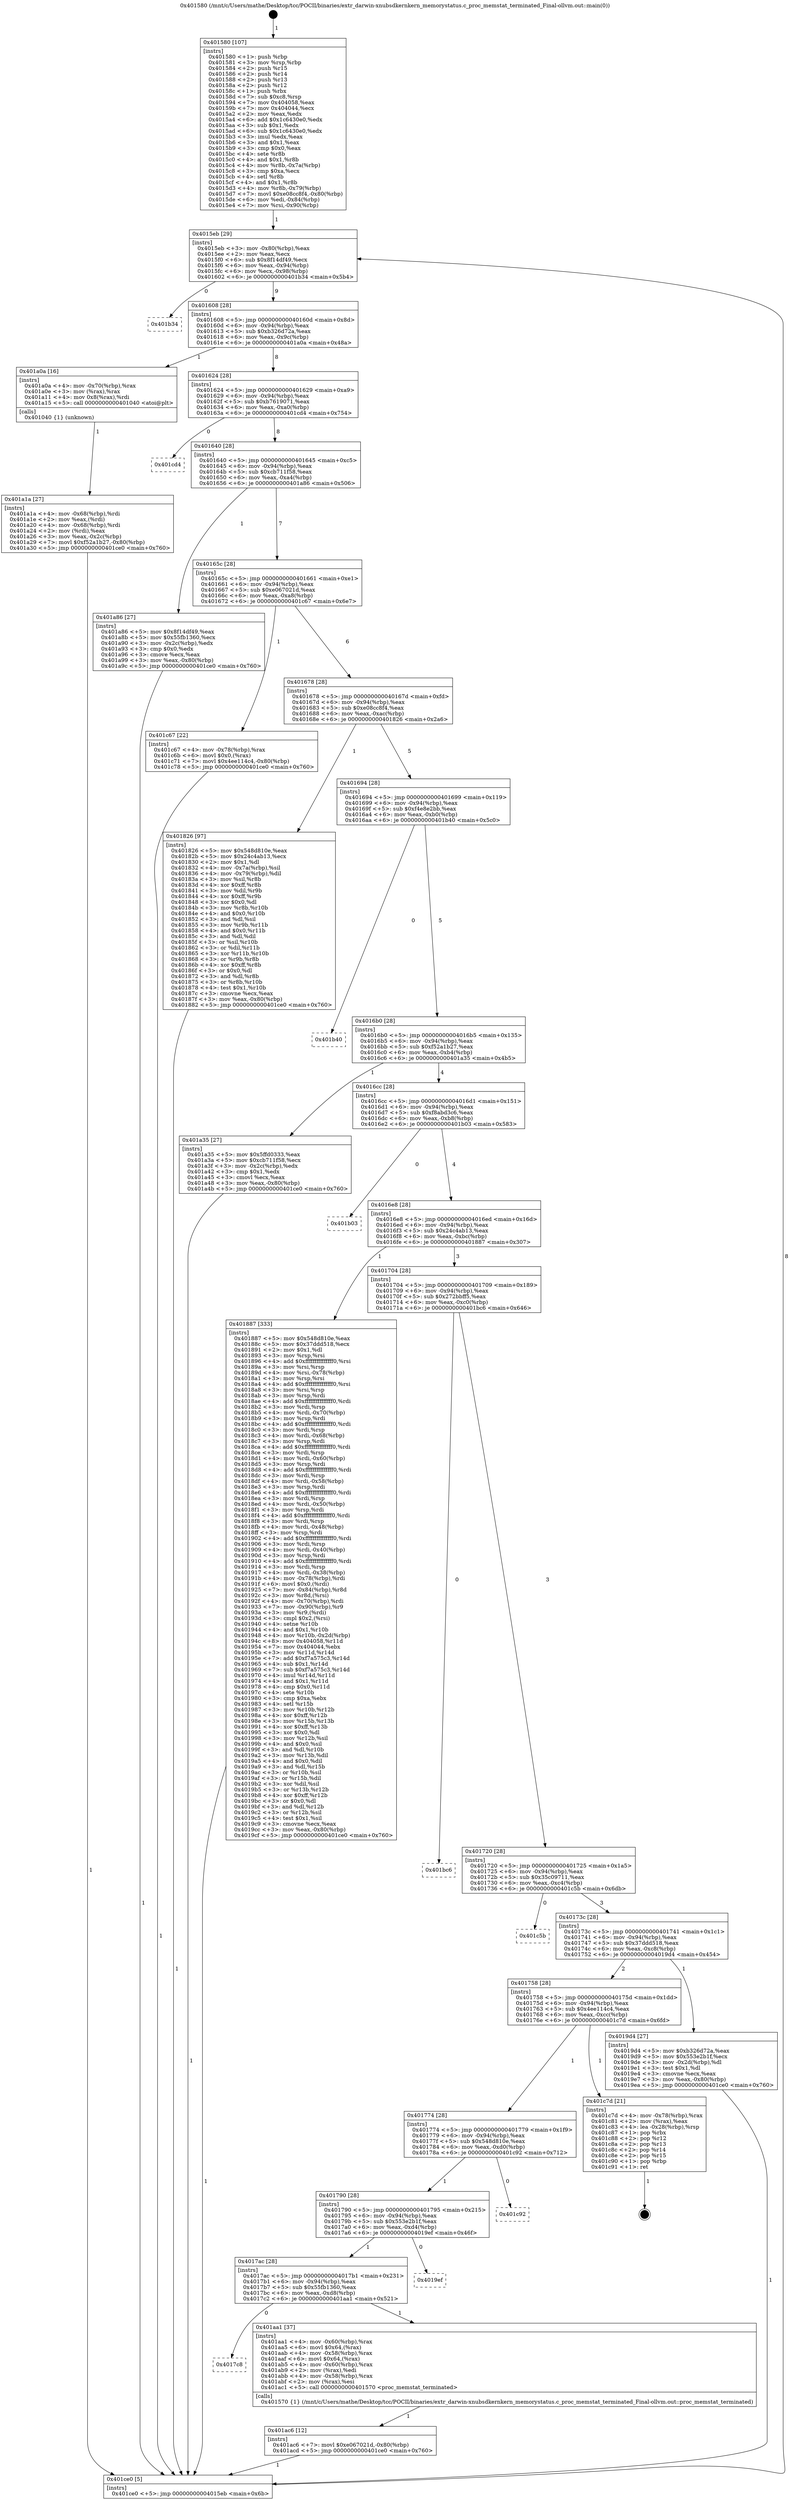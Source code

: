 digraph "0x401580" {
  label = "0x401580 (/mnt/c/Users/mathe/Desktop/tcc/POCII/binaries/extr_darwin-xnubsdkernkern_memorystatus.c_proc_memstat_terminated_Final-ollvm.out::main(0))"
  labelloc = "t"
  node[shape=record]

  Entry [label="",width=0.3,height=0.3,shape=circle,fillcolor=black,style=filled]
  "0x4015eb" [label="{
     0x4015eb [29]\l
     | [instrs]\l
     &nbsp;&nbsp;0x4015eb \<+3\>: mov -0x80(%rbp),%eax\l
     &nbsp;&nbsp;0x4015ee \<+2\>: mov %eax,%ecx\l
     &nbsp;&nbsp;0x4015f0 \<+6\>: sub $0x8f14df49,%ecx\l
     &nbsp;&nbsp;0x4015f6 \<+6\>: mov %eax,-0x94(%rbp)\l
     &nbsp;&nbsp;0x4015fc \<+6\>: mov %ecx,-0x98(%rbp)\l
     &nbsp;&nbsp;0x401602 \<+6\>: je 0000000000401b34 \<main+0x5b4\>\l
  }"]
  "0x401b34" [label="{
     0x401b34\l
  }", style=dashed]
  "0x401608" [label="{
     0x401608 [28]\l
     | [instrs]\l
     &nbsp;&nbsp;0x401608 \<+5\>: jmp 000000000040160d \<main+0x8d\>\l
     &nbsp;&nbsp;0x40160d \<+6\>: mov -0x94(%rbp),%eax\l
     &nbsp;&nbsp;0x401613 \<+5\>: sub $0xb326d72a,%eax\l
     &nbsp;&nbsp;0x401618 \<+6\>: mov %eax,-0x9c(%rbp)\l
     &nbsp;&nbsp;0x40161e \<+6\>: je 0000000000401a0a \<main+0x48a\>\l
  }"]
  Exit [label="",width=0.3,height=0.3,shape=circle,fillcolor=black,style=filled,peripheries=2]
  "0x401a0a" [label="{
     0x401a0a [16]\l
     | [instrs]\l
     &nbsp;&nbsp;0x401a0a \<+4\>: mov -0x70(%rbp),%rax\l
     &nbsp;&nbsp;0x401a0e \<+3\>: mov (%rax),%rax\l
     &nbsp;&nbsp;0x401a11 \<+4\>: mov 0x8(%rax),%rdi\l
     &nbsp;&nbsp;0x401a15 \<+5\>: call 0000000000401040 \<atoi@plt\>\l
     | [calls]\l
     &nbsp;&nbsp;0x401040 \{1\} (unknown)\l
  }"]
  "0x401624" [label="{
     0x401624 [28]\l
     | [instrs]\l
     &nbsp;&nbsp;0x401624 \<+5\>: jmp 0000000000401629 \<main+0xa9\>\l
     &nbsp;&nbsp;0x401629 \<+6\>: mov -0x94(%rbp),%eax\l
     &nbsp;&nbsp;0x40162f \<+5\>: sub $0xb7619071,%eax\l
     &nbsp;&nbsp;0x401634 \<+6\>: mov %eax,-0xa0(%rbp)\l
     &nbsp;&nbsp;0x40163a \<+6\>: je 0000000000401cd4 \<main+0x754\>\l
  }"]
  "0x401ac6" [label="{
     0x401ac6 [12]\l
     | [instrs]\l
     &nbsp;&nbsp;0x401ac6 \<+7\>: movl $0xe067021d,-0x80(%rbp)\l
     &nbsp;&nbsp;0x401acd \<+5\>: jmp 0000000000401ce0 \<main+0x760\>\l
  }"]
  "0x401cd4" [label="{
     0x401cd4\l
  }", style=dashed]
  "0x401640" [label="{
     0x401640 [28]\l
     | [instrs]\l
     &nbsp;&nbsp;0x401640 \<+5\>: jmp 0000000000401645 \<main+0xc5\>\l
     &nbsp;&nbsp;0x401645 \<+6\>: mov -0x94(%rbp),%eax\l
     &nbsp;&nbsp;0x40164b \<+5\>: sub $0xcb711f58,%eax\l
     &nbsp;&nbsp;0x401650 \<+6\>: mov %eax,-0xa4(%rbp)\l
     &nbsp;&nbsp;0x401656 \<+6\>: je 0000000000401a86 \<main+0x506\>\l
  }"]
  "0x4017c8" [label="{
     0x4017c8\l
  }", style=dashed]
  "0x401a86" [label="{
     0x401a86 [27]\l
     | [instrs]\l
     &nbsp;&nbsp;0x401a86 \<+5\>: mov $0x8f14df49,%eax\l
     &nbsp;&nbsp;0x401a8b \<+5\>: mov $0x55fb1360,%ecx\l
     &nbsp;&nbsp;0x401a90 \<+3\>: mov -0x2c(%rbp),%edx\l
     &nbsp;&nbsp;0x401a93 \<+3\>: cmp $0x0,%edx\l
     &nbsp;&nbsp;0x401a96 \<+3\>: cmove %ecx,%eax\l
     &nbsp;&nbsp;0x401a99 \<+3\>: mov %eax,-0x80(%rbp)\l
     &nbsp;&nbsp;0x401a9c \<+5\>: jmp 0000000000401ce0 \<main+0x760\>\l
  }"]
  "0x40165c" [label="{
     0x40165c [28]\l
     | [instrs]\l
     &nbsp;&nbsp;0x40165c \<+5\>: jmp 0000000000401661 \<main+0xe1\>\l
     &nbsp;&nbsp;0x401661 \<+6\>: mov -0x94(%rbp),%eax\l
     &nbsp;&nbsp;0x401667 \<+5\>: sub $0xe067021d,%eax\l
     &nbsp;&nbsp;0x40166c \<+6\>: mov %eax,-0xa8(%rbp)\l
     &nbsp;&nbsp;0x401672 \<+6\>: je 0000000000401c67 \<main+0x6e7\>\l
  }"]
  "0x401aa1" [label="{
     0x401aa1 [37]\l
     | [instrs]\l
     &nbsp;&nbsp;0x401aa1 \<+4\>: mov -0x60(%rbp),%rax\l
     &nbsp;&nbsp;0x401aa5 \<+6\>: movl $0x64,(%rax)\l
     &nbsp;&nbsp;0x401aab \<+4\>: mov -0x58(%rbp),%rax\l
     &nbsp;&nbsp;0x401aaf \<+6\>: movl $0x64,(%rax)\l
     &nbsp;&nbsp;0x401ab5 \<+4\>: mov -0x60(%rbp),%rax\l
     &nbsp;&nbsp;0x401ab9 \<+2\>: mov (%rax),%edi\l
     &nbsp;&nbsp;0x401abb \<+4\>: mov -0x58(%rbp),%rax\l
     &nbsp;&nbsp;0x401abf \<+2\>: mov (%rax),%esi\l
     &nbsp;&nbsp;0x401ac1 \<+5\>: call 0000000000401570 \<proc_memstat_terminated\>\l
     | [calls]\l
     &nbsp;&nbsp;0x401570 \{1\} (/mnt/c/Users/mathe/Desktop/tcc/POCII/binaries/extr_darwin-xnubsdkernkern_memorystatus.c_proc_memstat_terminated_Final-ollvm.out::proc_memstat_terminated)\l
  }"]
  "0x401c67" [label="{
     0x401c67 [22]\l
     | [instrs]\l
     &nbsp;&nbsp;0x401c67 \<+4\>: mov -0x78(%rbp),%rax\l
     &nbsp;&nbsp;0x401c6b \<+6\>: movl $0x0,(%rax)\l
     &nbsp;&nbsp;0x401c71 \<+7\>: movl $0x4ee114c4,-0x80(%rbp)\l
     &nbsp;&nbsp;0x401c78 \<+5\>: jmp 0000000000401ce0 \<main+0x760\>\l
  }"]
  "0x401678" [label="{
     0x401678 [28]\l
     | [instrs]\l
     &nbsp;&nbsp;0x401678 \<+5\>: jmp 000000000040167d \<main+0xfd\>\l
     &nbsp;&nbsp;0x40167d \<+6\>: mov -0x94(%rbp),%eax\l
     &nbsp;&nbsp;0x401683 \<+5\>: sub $0xe08cc8f4,%eax\l
     &nbsp;&nbsp;0x401688 \<+6\>: mov %eax,-0xac(%rbp)\l
     &nbsp;&nbsp;0x40168e \<+6\>: je 0000000000401826 \<main+0x2a6\>\l
  }"]
  "0x4017ac" [label="{
     0x4017ac [28]\l
     | [instrs]\l
     &nbsp;&nbsp;0x4017ac \<+5\>: jmp 00000000004017b1 \<main+0x231\>\l
     &nbsp;&nbsp;0x4017b1 \<+6\>: mov -0x94(%rbp),%eax\l
     &nbsp;&nbsp;0x4017b7 \<+5\>: sub $0x55fb1360,%eax\l
     &nbsp;&nbsp;0x4017bc \<+6\>: mov %eax,-0xd8(%rbp)\l
     &nbsp;&nbsp;0x4017c2 \<+6\>: je 0000000000401aa1 \<main+0x521\>\l
  }"]
  "0x401826" [label="{
     0x401826 [97]\l
     | [instrs]\l
     &nbsp;&nbsp;0x401826 \<+5\>: mov $0x548d810e,%eax\l
     &nbsp;&nbsp;0x40182b \<+5\>: mov $0x24c4ab13,%ecx\l
     &nbsp;&nbsp;0x401830 \<+2\>: mov $0x1,%dl\l
     &nbsp;&nbsp;0x401832 \<+4\>: mov -0x7a(%rbp),%sil\l
     &nbsp;&nbsp;0x401836 \<+4\>: mov -0x79(%rbp),%dil\l
     &nbsp;&nbsp;0x40183a \<+3\>: mov %sil,%r8b\l
     &nbsp;&nbsp;0x40183d \<+4\>: xor $0xff,%r8b\l
     &nbsp;&nbsp;0x401841 \<+3\>: mov %dil,%r9b\l
     &nbsp;&nbsp;0x401844 \<+4\>: xor $0xff,%r9b\l
     &nbsp;&nbsp;0x401848 \<+3\>: xor $0x0,%dl\l
     &nbsp;&nbsp;0x40184b \<+3\>: mov %r8b,%r10b\l
     &nbsp;&nbsp;0x40184e \<+4\>: and $0x0,%r10b\l
     &nbsp;&nbsp;0x401852 \<+3\>: and %dl,%sil\l
     &nbsp;&nbsp;0x401855 \<+3\>: mov %r9b,%r11b\l
     &nbsp;&nbsp;0x401858 \<+4\>: and $0x0,%r11b\l
     &nbsp;&nbsp;0x40185c \<+3\>: and %dl,%dil\l
     &nbsp;&nbsp;0x40185f \<+3\>: or %sil,%r10b\l
     &nbsp;&nbsp;0x401862 \<+3\>: or %dil,%r11b\l
     &nbsp;&nbsp;0x401865 \<+3\>: xor %r11b,%r10b\l
     &nbsp;&nbsp;0x401868 \<+3\>: or %r9b,%r8b\l
     &nbsp;&nbsp;0x40186b \<+4\>: xor $0xff,%r8b\l
     &nbsp;&nbsp;0x40186f \<+3\>: or $0x0,%dl\l
     &nbsp;&nbsp;0x401872 \<+3\>: and %dl,%r8b\l
     &nbsp;&nbsp;0x401875 \<+3\>: or %r8b,%r10b\l
     &nbsp;&nbsp;0x401878 \<+4\>: test $0x1,%r10b\l
     &nbsp;&nbsp;0x40187c \<+3\>: cmovne %ecx,%eax\l
     &nbsp;&nbsp;0x40187f \<+3\>: mov %eax,-0x80(%rbp)\l
     &nbsp;&nbsp;0x401882 \<+5\>: jmp 0000000000401ce0 \<main+0x760\>\l
  }"]
  "0x401694" [label="{
     0x401694 [28]\l
     | [instrs]\l
     &nbsp;&nbsp;0x401694 \<+5\>: jmp 0000000000401699 \<main+0x119\>\l
     &nbsp;&nbsp;0x401699 \<+6\>: mov -0x94(%rbp),%eax\l
     &nbsp;&nbsp;0x40169f \<+5\>: sub $0xf4e8e2bb,%eax\l
     &nbsp;&nbsp;0x4016a4 \<+6\>: mov %eax,-0xb0(%rbp)\l
     &nbsp;&nbsp;0x4016aa \<+6\>: je 0000000000401b40 \<main+0x5c0\>\l
  }"]
  "0x401ce0" [label="{
     0x401ce0 [5]\l
     | [instrs]\l
     &nbsp;&nbsp;0x401ce0 \<+5\>: jmp 00000000004015eb \<main+0x6b\>\l
  }"]
  "0x401580" [label="{
     0x401580 [107]\l
     | [instrs]\l
     &nbsp;&nbsp;0x401580 \<+1\>: push %rbp\l
     &nbsp;&nbsp;0x401581 \<+3\>: mov %rsp,%rbp\l
     &nbsp;&nbsp;0x401584 \<+2\>: push %r15\l
     &nbsp;&nbsp;0x401586 \<+2\>: push %r14\l
     &nbsp;&nbsp;0x401588 \<+2\>: push %r13\l
     &nbsp;&nbsp;0x40158a \<+2\>: push %r12\l
     &nbsp;&nbsp;0x40158c \<+1\>: push %rbx\l
     &nbsp;&nbsp;0x40158d \<+7\>: sub $0xc8,%rsp\l
     &nbsp;&nbsp;0x401594 \<+7\>: mov 0x404058,%eax\l
     &nbsp;&nbsp;0x40159b \<+7\>: mov 0x404044,%ecx\l
     &nbsp;&nbsp;0x4015a2 \<+2\>: mov %eax,%edx\l
     &nbsp;&nbsp;0x4015a4 \<+6\>: add $0x1c6430e0,%edx\l
     &nbsp;&nbsp;0x4015aa \<+3\>: sub $0x1,%edx\l
     &nbsp;&nbsp;0x4015ad \<+6\>: sub $0x1c6430e0,%edx\l
     &nbsp;&nbsp;0x4015b3 \<+3\>: imul %edx,%eax\l
     &nbsp;&nbsp;0x4015b6 \<+3\>: and $0x1,%eax\l
     &nbsp;&nbsp;0x4015b9 \<+3\>: cmp $0x0,%eax\l
     &nbsp;&nbsp;0x4015bc \<+4\>: sete %r8b\l
     &nbsp;&nbsp;0x4015c0 \<+4\>: and $0x1,%r8b\l
     &nbsp;&nbsp;0x4015c4 \<+4\>: mov %r8b,-0x7a(%rbp)\l
     &nbsp;&nbsp;0x4015c8 \<+3\>: cmp $0xa,%ecx\l
     &nbsp;&nbsp;0x4015cb \<+4\>: setl %r8b\l
     &nbsp;&nbsp;0x4015cf \<+4\>: and $0x1,%r8b\l
     &nbsp;&nbsp;0x4015d3 \<+4\>: mov %r8b,-0x79(%rbp)\l
     &nbsp;&nbsp;0x4015d7 \<+7\>: movl $0xe08cc8f4,-0x80(%rbp)\l
     &nbsp;&nbsp;0x4015de \<+6\>: mov %edi,-0x84(%rbp)\l
     &nbsp;&nbsp;0x4015e4 \<+7\>: mov %rsi,-0x90(%rbp)\l
  }"]
  "0x4019ef" [label="{
     0x4019ef\l
  }", style=dashed]
  "0x401b40" [label="{
     0x401b40\l
  }", style=dashed]
  "0x4016b0" [label="{
     0x4016b0 [28]\l
     | [instrs]\l
     &nbsp;&nbsp;0x4016b0 \<+5\>: jmp 00000000004016b5 \<main+0x135\>\l
     &nbsp;&nbsp;0x4016b5 \<+6\>: mov -0x94(%rbp),%eax\l
     &nbsp;&nbsp;0x4016bb \<+5\>: sub $0xf52a1b27,%eax\l
     &nbsp;&nbsp;0x4016c0 \<+6\>: mov %eax,-0xb4(%rbp)\l
     &nbsp;&nbsp;0x4016c6 \<+6\>: je 0000000000401a35 \<main+0x4b5\>\l
  }"]
  "0x401790" [label="{
     0x401790 [28]\l
     | [instrs]\l
     &nbsp;&nbsp;0x401790 \<+5\>: jmp 0000000000401795 \<main+0x215\>\l
     &nbsp;&nbsp;0x401795 \<+6\>: mov -0x94(%rbp),%eax\l
     &nbsp;&nbsp;0x40179b \<+5\>: sub $0x553e2b1f,%eax\l
     &nbsp;&nbsp;0x4017a0 \<+6\>: mov %eax,-0xd4(%rbp)\l
     &nbsp;&nbsp;0x4017a6 \<+6\>: je 00000000004019ef \<main+0x46f\>\l
  }"]
  "0x401a35" [label="{
     0x401a35 [27]\l
     | [instrs]\l
     &nbsp;&nbsp;0x401a35 \<+5\>: mov $0x5ffd0333,%eax\l
     &nbsp;&nbsp;0x401a3a \<+5\>: mov $0xcb711f58,%ecx\l
     &nbsp;&nbsp;0x401a3f \<+3\>: mov -0x2c(%rbp),%edx\l
     &nbsp;&nbsp;0x401a42 \<+3\>: cmp $0x1,%edx\l
     &nbsp;&nbsp;0x401a45 \<+3\>: cmovl %ecx,%eax\l
     &nbsp;&nbsp;0x401a48 \<+3\>: mov %eax,-0x80(%rbp)\l
     &nbsp;&nbsp;0x401a4b \<+5\>: jmp 0000000000401ce0 \<main+0x760\>\l
  }"]
  "0x4016cc" [label="{
     0x4016cc [28]\l
     | [instrs]\l
     &nbsp;&nbsp;0x4016cc \<+5\>: jmp 00000000004016d1 \<main+0x151\>\l
     &nbsp;&nbsp;0x4016d1 \<+6\>: mov -0x94(%rbp),%eax\l
     &nbsp;&nbsp;0x4016d7 \<+5\>: sub $0xf8abd3c6,%eax\l
     &nbsp;&nbsp;0x4016dc \<+6\>: mov %eax,-0xb8(%rbp)\l
     &nbsp;&nbsp;0x4016e2 \<+6\>: je 0000000000401b03 \<main+0x583\>\l
  }"]
  "0x401c92" [label="{
     0x401c92\l
  }", style=dashed]
  "0x401b03" [label="{
     0x401b03\l
  }", style=dashed]
  "0x4016e8" [label="{
     0x4016e8 [28]\l
     | [instrs]\l
     &nbsp;&nbsp;0x4016e8 \<+5\>: jmp 00000000004016ed \<main+0x16d\>\l
     &nbsp;&nbsp;0x4016ed \<+6\>: mov -0x94(%rbp),%eax\l
     &nbsp;&nbsp;0x4016f3 \<+5\>: sub $0x24c4ab13,%eax\l
     &nbsp;&nbsp;0x4016f8 \<+6\>: mov %eax,-0xbc(%rbp)\l
     &nbsp;&nbsp;0x4016fe \<+6\>: je 0000000000401887 \<main+0x307\>\l
  }"]
  "0x401774" [label="{
     0x401774 [28]\l
     | [instrs]\l
     &nbsp;&nbsp;0x401774 \<+5\>: jmp 0000000000401779 \<main+0x1f9\>\l
     &nbsp;&nbsp;0x401779 \<+6\>: mov -0x94(%rbp),%eax\l
     &nbsp;&nbsp;0x40177f \<+5\>: sub $0x548d810e,%eax\l
     &nbsp;&nbsp;0x401784 \<+6\>: mov %eax,-0xd0(%rbp)\l
     &nbsp;&nbsp;0x40178a \<+6\>: je 0000000000401c92 \<main+0x712\>\l
  }"]
  "0x401887" [label="{
     0x401887 [333]\l
     | [instrs]\l
     &nbsp;&nbsp;0x401887 \<+5\>: mov $0x548d810e,%eax\l
     &nbsp;&nbsp;0x40188c \<+5\>: mov $0x37ddd518,%ecx\l
     &nbsp;&nbsp;0x401891 \<+2\>: mov $0x1,%dl\l
     &nbsp;&nbsp;0x401893 \<+3\>: mov %rsp,%rsi\l
     &nbsp;&nbsp;0x401896 \<+4\>: add $0xfffffffffffffff0,%rsi\l
     &nbsp;&nbsp;0x40189a \<+3\>: mov %rsi,%rsp\l
     &nbsp;&nbsp;0x40189d \<+4\>: mov %rsi,-0x78(%rbp)\l
     &nbsp;&nbsp;0x4018a1 \<+3\>: mov %rsp,%rsi\l
     &nbsp;&nbsp;0x4018a4 \<+4\>: add $0xfffffffffffffff0,%rsi\l
     &nbsp;&nbsp;0x4018a8 \<+3\>: mov %rsi,%rsp\l
     &nbsp;&nbsp;0x4018ab \<+3\>: mov %rsp,%rdi\l
     &nbsp;&nbsp;0x4018ae \<+4\>: add $0xfffffffffffffff0,%rdi\l
     &nbsp;&nbsp;0x4018b2 \<+3\>: mov %rdi,%rsp\l
     &nbsp;&nbsp;0x4018b5 \<+4\>: mov %rdi,-0x70(%rbp)\l
     &nbsp;&nbsp;0x4018b9 \<+3\>: mov %rsp,%rdi\l
     &nbsp;&nbsp;0x4018bc \<+4\>: add $0xfffffffffffffff0,%rdi\l
     &nbsp;&nbsp;0x4018c0 \<+3\>: mov %rdi,%rsp\l
     &nbsp;&nbsp;0x4018c3 \<+4\>: mov %rdi,-0x68(%rbp)\l
     &nbsp;&nbsp;0x4018c7 \<+3\>: mov %rsp,%rdi\l
     &nbsp;&nbsp;0x4018ca \<+4\>: add $0xfffffffffffffff0,%rdi\l
     &nbsp;&nbsp;0x4018ce \<+3\>: mov %rdi,%rsp\l
     &nbsp;&nbsp;0x4018d1 \<+4\>: mov %rdi,-0x60(%rbp)\l
     &nbsp;&nbsp;0x4018d5 \<+3\>: mov %rsp,%rdi\l
     &nbsp;&nbsp;0x4018d8 \<+4\>: add $0xfffffffffffffff0,%rdi\l
     &nbsp;&nbsp;0x4018dc \<+3\>: mov %rdi,%rsp\l
     &nbsp;&nbsp;0x4018df \<+4\>: mov %rdi,-0x58(%rbp)\l
     &nbsp;&nbsp;0x4018e3 \<+3\>: mov %rsp,%rdi\l
     &nbsp;&nbsp;0x4018e6 \<+4\>: add $0xfffffffffffffff0,%rdi\l
     &nbsp;&nbsp;0x4018ea \<+3\>: mov %rdi,%rsp\l
     &nbsp;&nbsp;0x4018ed \<+4\>: mov %rdi,-0x50(%rbp)\l
     &nbsp;&nbsp;0x4018f1 \<+3\>: mov %rsp,%rdi\l
     &nbsp;&nbsp;0x4018f4 \<+4\>: add $0xfffffffffffffff0,%rdi\l
     &nbsp;&nbsp;0x4018f8 \<+3\>: mov %rdi,%rsp\l
     &nbsp;&nbsp;0x4018fb \<+4\>: mov %rdi,-0x48(%rbp)\l
     &nbsp;&nbsp;0x4018ff \<+3\>: mov %rsp,%rdi\l
     &nbsp;&nbsp;0x401902 \<+4\>: add $0xfffffffffffffff0,%rdi\l
     &nbsp;&nbsp;0x401906 \<+3\>: mov %rdi,%rsp\l
     &nbsp;&nbsp;0x401909 \<+4\>: mov %rdi,-0x40(%rbp)\l
     &nbsp;&nbsp;0x40190d \<+3\>: mov %rsp,%rdi\l
     &nbsp;&nbsp;0x401910 \<+4\>: add $0xfffffffffffffff0,%rdi\l
     &nbsp;&nbsp;0x401914 \<+3\>: mov %rdi,%rsp\l
     &nbsp;&nbsp;0x401917 \<+4\>: mov %rdi,-0x38(%rbp)\l
     &nbsp;&nbsp;0x40191b \<+4\>: mov -0x78(%rbp),%rdi\l
     &nbsp;&nbsp;0x40191f \<+6\>: movl $0x0,(%rdi)\l
     &nbsp;&nbsp;0x401925 \<+7\>: mov -0x84(%rbp),%r8d\l
     &nbsp;&nbsp;0x40192c \<+3\>: mov %r8d,(%rsi)\l
     &nbsp;&nbsp;0x40192f \<+4\>: mov -0x70(%rbp),%rdi\l
     &nbsp;&nbsp;0x401933 \<+7\>: mov -0x90(%rbp),%r9\l
     &nbsp;&nbsp;0x40193a \<+3\>: mov %r9,(%rdi)\l
     &nbsp;&nbsp;0x40193d \<+3\>: cmpl $0x2,(%rsi)\l
     &nbsp;&nbsp;0x401940 \<+4\>: setne %r10b\l
     &nbsp;&nbsp;0x401944 \<+4\>: and $0x1,%r10b\l
     &nbsp;&nbsp;0x401948 \<+4\>: mov %r10b,-0x2d(%rbp)\l
     &nbsp;&nbsp;0x40194c \<+8\>: mov 0x404058,%r11d\l
     &nbsp;&nbsp;0x401954 \<+7\>: mov 0x404044,%ebx\l
     &nbsp;&nbsp;0x40195b \<+3\>: mov %r11d,%r14d\l
     &nbsp;&nbsp;0x40195e \<+7\>: add $0xf7a575c3,%r14d\l
     &nbsp;&nbsp;0x401965 \<+4\>: sub $0x1,%r14d\l
     &nbsp;&nbsp;0x401969 \<+7\>: sub $0xf7a575c3,%r14d\l
     &nbsp;&nbsp;0x401970 \<+4\>: imul %r14d,%r11d\l
     &nbsp;&nbsp;0x401974 \<+4\>: and $0x1,%r11d\l
     &nbsp;&nbsp;0x401978 \<+4\>: cmp $0x0,%r11d\l
     &nbsp;&nbsp;0x40197c \<+4\>: sete %r10b\l
     &nbsp;&nbsp;0x401980 \<+3\>: cmp $0xa,%ebx\l
     &nbsp;&nbsp;0x401983 \<+4\>: setl %r15b\l
     &nbsp;&nbsp;0x401987 \<+3\>: mov %r10b,%r12b\l
     &nbsp;&nbsp;0x40198a \<+4\>: xor $0xff,%r12b\l
     &nbsp;&nbsp;0x40198e \<+3\>: mov %r15b,%r13b\l
     &nbsp;&nbsp;0x401991 \<+4\>: xor $0xff,%r13b\l
     &nbsp;&nbsp;0x401995 \<+3\>: xor $0x0,%dl\l
     &nbsp;&nbsp;0x401998 \<+3\>: mov %r12b,%sil\l
     &nbsp;&nbsp;0x40199b \<+4\>: and $0x0,%sil\l
     &nbsp;&nbsp;0x40199f \<+3\>: and %dl,%r10b\l
     &nbsp;&nbsp;0x4019a2 \<+3\>: mov %r13b,%dil\l
     &nbsp;&nbsp;0x4019a5 \<+4\>: and $0x0,%dil\l
     &nbsp;&nbsp;0x4019a9 \<+3\>: and %dl,%r15b\l
     &nbsp;&nbsp;0x4019ac \<+3\>: or %r10b,%sil\l
     &nbsp;&nbsp;0x4019af \<+3\>: or %r15b,%dil\l
     &nbsp;&nbsp;0x4019b2 \<+3\>: xor %dil,%sil\l
     &nbsp;&nbsp;0x4019b5 \<+3\>: or %r13b,%r12b\l
     &nbsp;&nbsp;0x4019b8 \<+4\>: xor $0xff,%r12b\l
     &nbsp;&nbsp;0x4019bc \<+3\>: or $0x0,%dl\l
     &nbsp;&nbsp;0x4019bf \<+3\>: and %dl,%r12b\l
     &nbsp;&nbsp;0x4019c2 \<+3\>: or %r12b,%sil\l
     &nbsp;&nbsp;0x4019c5 \<+4\>: test $0x1,%sil\l
     &nbsp;&nbsp;0x4019c9 \<+3\>: cmovne %ecx,%eax\l
     &nbsp;&nbsp;0x4019cc \<+3\>: mov %eax,-0x80(%rbp)\l
     &nbsp;&nbsp;0x4019cf \<+5\>: jmp 0000000000401ce0 \<main+0x760\>\l
  }"]
  "0x401704" [label="{
     0x401704 [28]\l
     | [instrs]\l
     &nbsp;&nbsp;0x401704 \<+5\>: jmp 0000000000401709 \<main+0x189\>\l
     &nbsp;&nbsp;0x401709 \<+6\>: mov -0x94(%rbp),%eax\l
     &nbsp;&nbsp;0x40170f \<+5\>: sub $0x272bbff5,%eax\l
     &nbsp;&nbsp;0x401714 \<+6\>: mov %eax,-0xc0(%rbp)\l
     &nbsp;&nbsp;0x40171a \<+6\>: je 0000000000401bc6 \<main+0x646\>\l
  }"]
  "0x401c7d" [label="{
     0x401c7d [21]\l
     | [instrs]\l
     &nbsp;&nbsp;0x401c7d \<+4\>: mov -0x78(%rbp),%rax\l
     &nbsp;&nbsp;0x401c81 \<+2\>: mov (%rax),%eax\l
     &nbsp;&nbsp;0x401c83 \<+4\>: lea -0x28(%rbp),%rsp\l
     &nbsp;&nbsp;0x401c87 \<+1\>: pop %rbx\l
     &nbsp;&nbsp;0x401c88 \<+2\>: pop %r12\l
     &nbsp;&nbsp;0x401c8a \<+2\>: pop %r13\l
     &nbsp;&nbsp;0x401c8c \<+2\>: pop %r14\l
     &nbsp;&nbsp;0x401c8e \<+2\>: pop %r15\l
     &nbsp;&nbsp;0x401c90 \<+1\>: pop %rbp\l
     &nbsp;&nbsp;0x401c91 \<+1\>: ret\l
  }"]
  "0x401a1a" [label="{
     0x401a1a [27]\l
     | [instrs]\l
     &nbsp;&nbsp;0x401a1a \<+4\>: mov -0x68(%rbp),%rdi\l
     &nbsp;&nbsp;0x401a1e \<+2\>: mov %eax,(%rdi)\l
     &nbsp;&nbsp;0x401a20 \<+4\>: mov -0x68(%rbp),%rdi\l
     &nbsp;&nbsp;0x401a24 \<+2\>: mov (%rdi),%eax\l
     &nbsp;&nbsp;0x401a26 \<+3\>: mov %eax,-0x2c(%rbp)\l
     &nbsp;&nbsp;0x401a29 \<+7\>: movl $0xf52a1b27,-0x80(%rbp)\l
     &nbsp;&nbsp;0x401a30 \<+5\>: jmp 0000000000401ce0 \<main+0x760\>\l
  }"]
  "0x401bc6" [label="{
     0x401bc6\l
  }", style=dashed]
  "0x401720" [label="{
     0x401720 [28]\l
     | [instrs]\l
     &nbsp;&nbsp;0x401720 \<+5\>: jmp 0000000000401725 \<main+0x1a5\>\l
     &nbsp;&nbsp;0x401725 \<+6\>: mov -0x94(%rbp),%eax\l
     &nbsp;&nbsp;0x40172b \<+5\>: sub $0x35c09711,%eax\l
     &nbsp;&nbsp;0x401730 \<+6\>: mov %eax,-0xc4(%rbp)\l
     &nbsp;&nbsp;0x401736 \<+6\>: je 0000000000401c5b \<main+0x6db\>\l
  }"]
  "0x401758" [label="{
     0x401758 [28]\l
     | [instrs]\l
     &nbsp;&nbsp;0x401758 \<+5\>: jmp 000000000040175d \<main+0x1dd\>\l
     &nbsp;&nbsp;0x40175d \<+6\>: mov -0x94(%rbp),%eax\l
     &nbsp;&nbsp;0x401763 \<+5\>: sub $0x4ee114c4,%eax\l
     &nbsp;&nbsp;0x401768 \<+6\>: mov %eax,-0xcc(%rbp)\l
     &nbsp;&nbsp;0x40176e \<+6\>: je 0000000000401c7d \<main+0x6fd\>\l
  }"]
  "0x401c5b" [label="{
     0x401c5b\l
  }", style=dashed]
  "0x40173c" [label="{
     0x40173c [28]\l
     | [instrs]\l
     &nbsp;&nbsp;0x40173c \<+5\>: jmp 0000000000401741 \<main+0x1c1\>\l
     &nbsp;&nbsp;0x401741 \<+6\>: mov -0x94(%rbp),%eax\l
     &nbsp;&nbsp;0x401747 \<+5\>: sub $0x37ddd518,%eax\l
     &nbsp;&nbsp;0x40174c \<+6\>: mov %eax,-0xc8(%rbp)\l
     &nbsp;&nbsp;0x401752 \<+6\>: je 00000000004019d4 \<main+0x454\>\l
  }"]
  "0x4019d4" [label="{
     0x4019d4 [27]\l
     | [instrs]\l
     &nbsp;&nbsp;0x4019d4 \<+5\>: mov $0xb326d72a,%eax\l
     &nbsp;&nbsp;0x4019d9 \<+5\>: mov $0x553e2b1f,%ecx\l
     &nbsp;&nbsp;0x4019de \<+3\>: mov -0x2d(%rbp),%dl\l
     &nbsp;&nbsp;0x4019e1 \<+3\>: test $0x1,%dl\l
     &nbsp;&nbsp;0x4019e4 \<+3\>: cmovne %ecx,%eax\l
     &nbsp;&nbsp;0x4019e7 \<+3\>: mov %eax,-0x80(%rbp)\l
     &nbsp;&nbsp;0x4019ea \<+5\>: jmp 0000000000401ce0 \<main+0x760\>\l
  }"]
  Entry -> "0x401580" [label=" 1"]
  "0x4015eb" -> "0x401b34" [label=" 0"]
  "0x4015eb" -> "0x401608" [label=" 9"]
  "0x401c7d" -> Exit [label=" 1"]
  "0x401608" -> "0x401a0a" [label=" 1"]
  "0x401608" -> "0x401624" [label=" 8"]
  "0x401c67" -> "0x401ce0" [label=" 1"]
  "0x401624" -> "0x401cd4" [label=" 0"]
  "0x401624" -> "0x401640" [label=" 8"]
  "0x401ac6" -> "0x401ce0" [label=" 1"]
  "0x401640" -> "0x401a86" [label=" 1"]
  "0x401640" -> "0x40165c" [label=" 7"]
  "0x401aa1" -> "0x401ac6" [label=" 1"]
  "0x40165c" -> "0x401c67" [label=" 1"]
  "0x40165c" -> "0x401678" [label=" 6"]
  "0x4017ac" -> "0x4017c8" [label=" 0"]
  "0x401678" -> "0x401826" [label=" 1"]
  "0x401678" -> "0x401694" [label=" 5"]
  "0x401826" -> "0x401ce0" [label=" 1"]
  "0x401580" -> "0x4015eb" [label=" 1"]
  "0x401ce0" -> "0x4015eb" [label=" 8"]
  "0x4017ac" -> "0x401aa1" [label=" 1"]
  "0x401694" -> "0x401b40" [label=" 0"]
  "0x401694" -> "0x4016b0" [label=" 5"]
  "0x401790" -> "0x4017ac" [label=" 1"]
  "0x4016b0" -> "0x401a35" [label=" 1"]
  "0x4016b0" -> "0x4016cc" [label=" 4"]
  "0x401790" -> "0x4019ef" [label=" 0"]
  "0x4016cc" -> "0x401b03" [label=" 0"]
  "0x4016cc" -> "0x4016e8" [label=" 4"]
  "0x401774" -> "0x401790" [label=" 1"]
  "0x4016e8" -> "0x401887" [label=" 1"]
  "0x4016e8" -> "0x401704" [label=" 3"]
  "0x401774" -> "0x401c92" [label=" 0"]
  "0x401887" -> "0x401ce0" [label=" 1"]
  "0x401758" -> "0x401774" [label=" 1"]
  "0x401704" -> "0x401bc6" [label=" 0"]
  "0x401704" -> "0x401720" [label=" 3"]
  "0x401758" -> "0x401c7d" [label=" 1"]
  "0x401720" -> "0x401c5b" [label=" 0"]
  "0x401720" -> "0x40173c" [label=" 3"]
  "0x401a86" -> "0x401ce0" [label=" 1"]
  "0x40173c" -> "0x4019d4" [label=" 1"]
  "0x40173c" -> "0x401758" [label=" 2"]
  "0x4019d4" -> "0x401ce0" [label=" 1"]
  "0x401a0a" -> "0x401a1a" [label=" 1"]
  "0x401a1a" -> "0x401ce0" [label=" 1"]
  "0x401a35" -> "0x401ce0" [label=" 1"]
}

